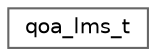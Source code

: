 digraph "Graphical Class Hierarchy"
{
 // LATEX_PDF_SIZE
  bgcolor="transparent";
  edge [fontname=Helvetica,fontsize=10,labelfontname=Helvetica,labelfontsize=10];
  node [fontname=Helvetica,fontsize=10,shape=box,height=0.2,width=0.4];
  rankdir="LR";
  Node0 [id="Node000000",label="qoa_lms_t",height=0.2,width=0.4,color="grey40", fillcolor="white", style="filled",URL="$structqoa__lms__t.html",tooltip=" "];
}
